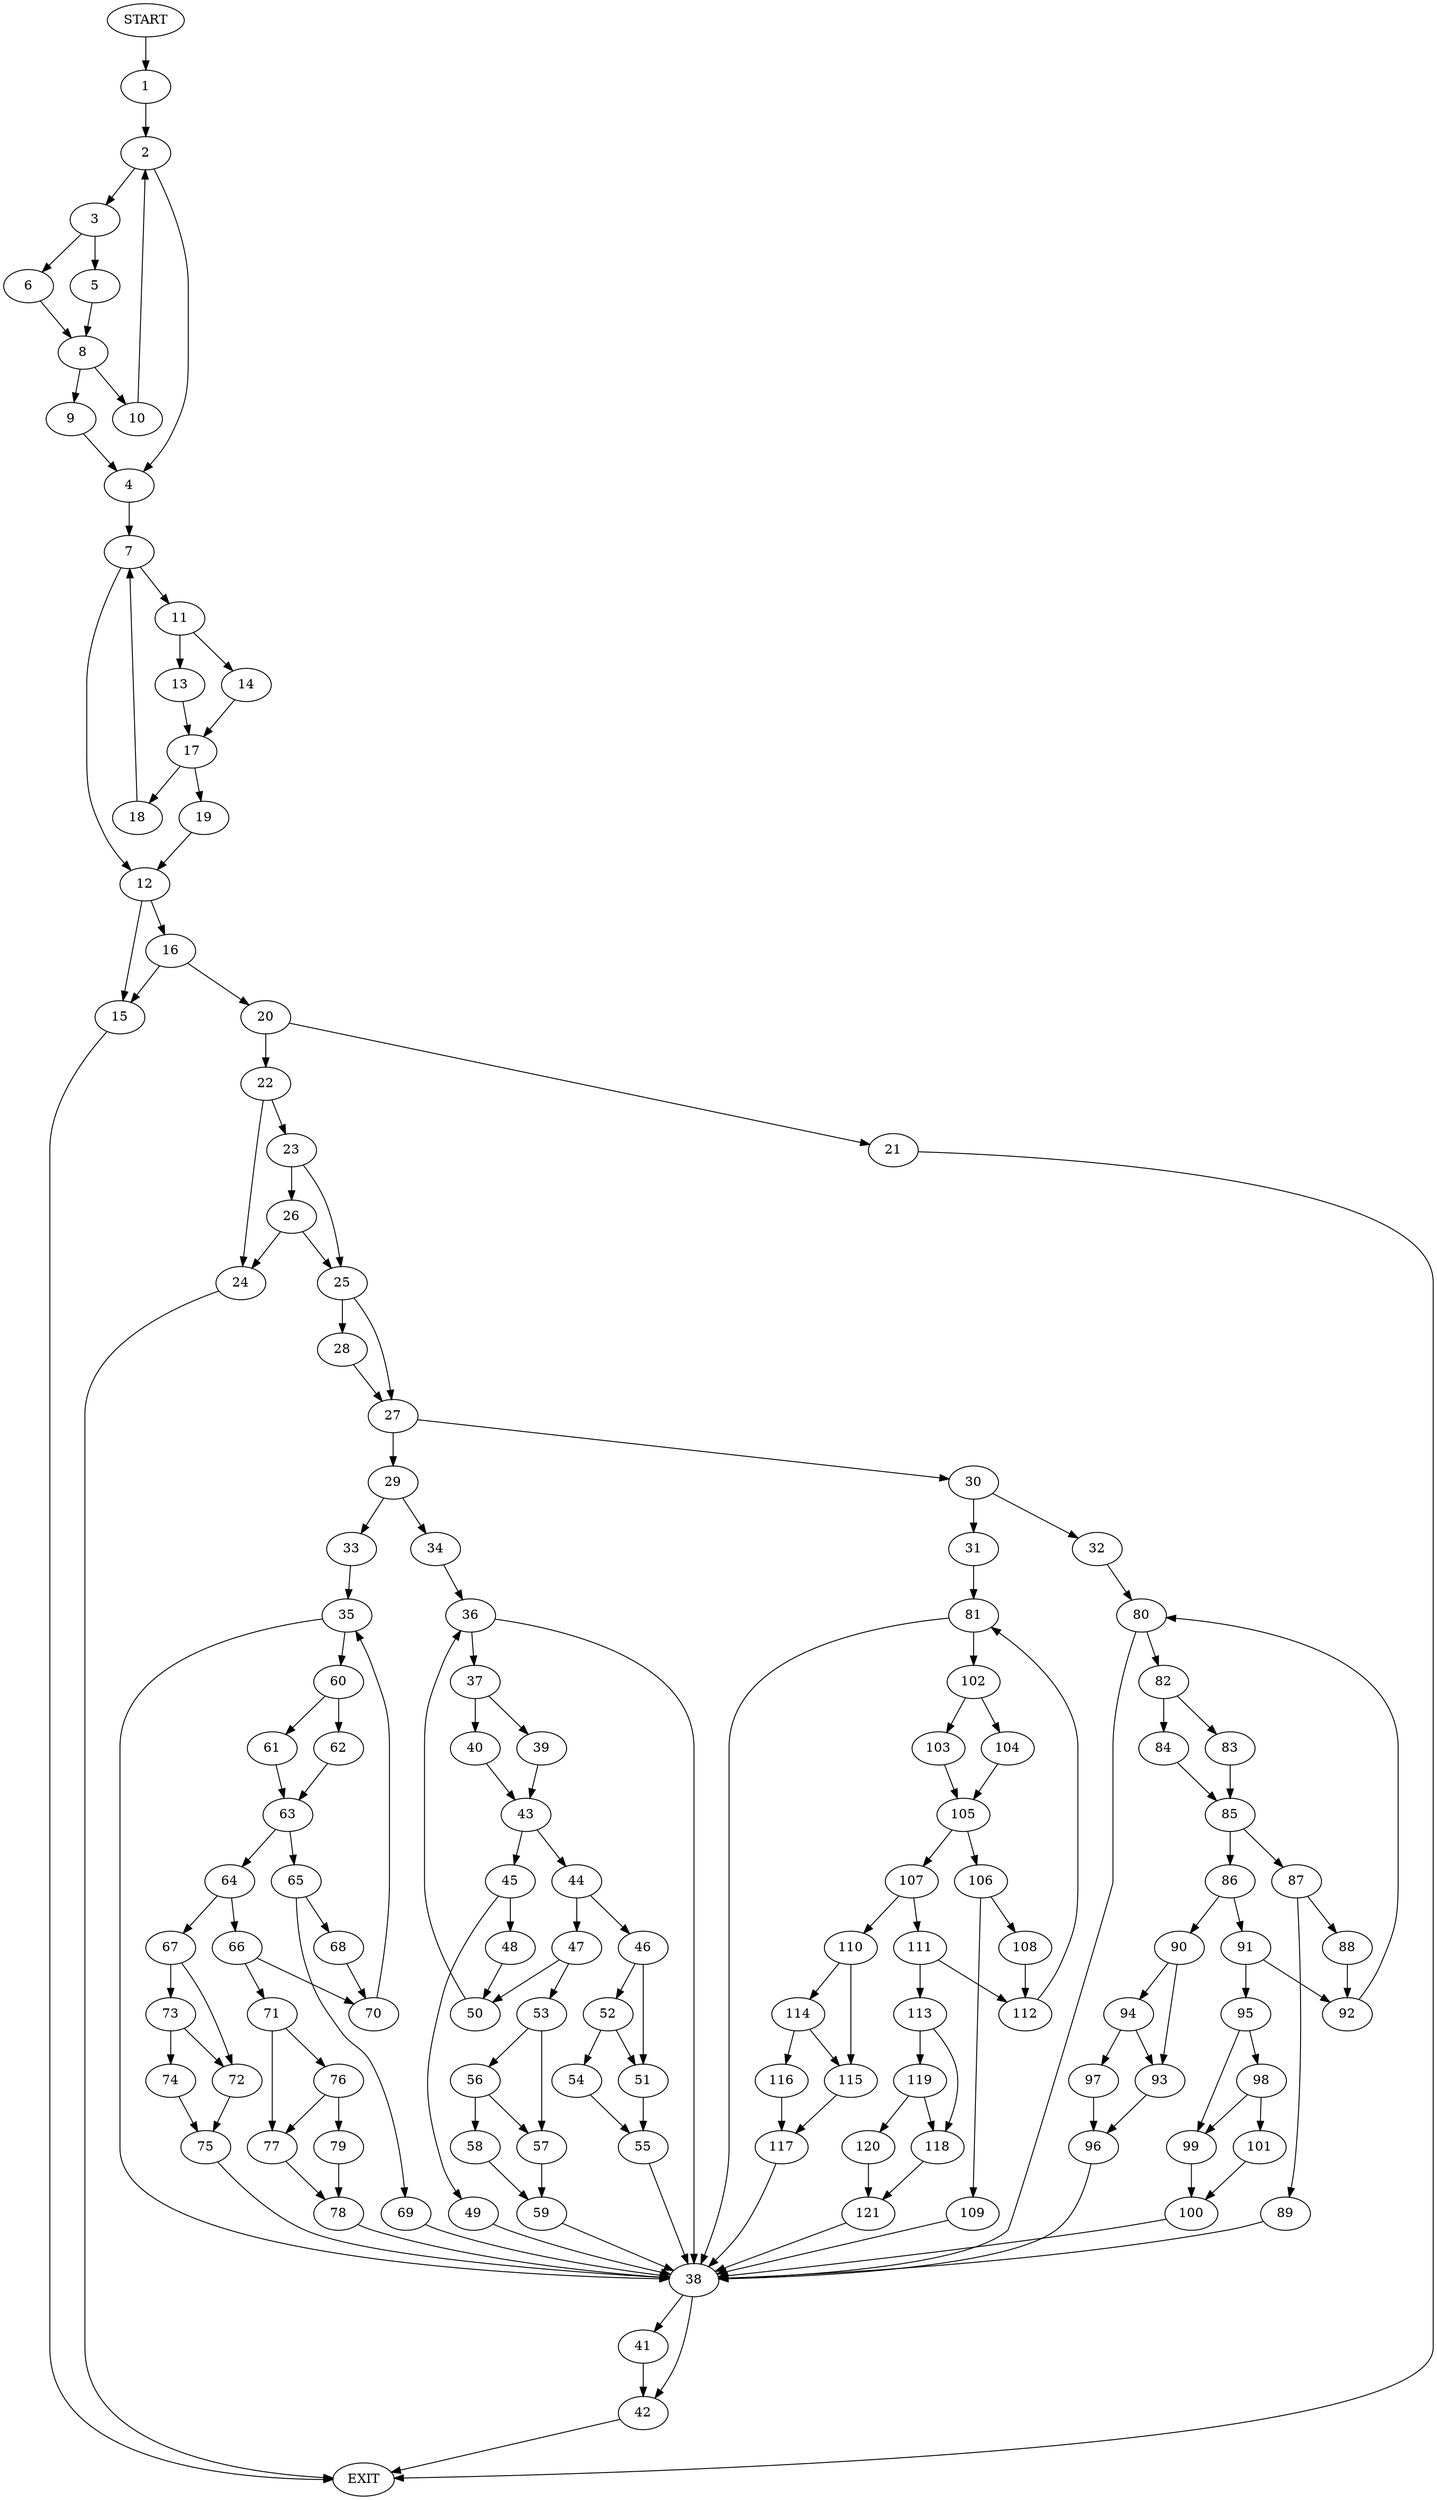 digraph {
0 [label="START"]
122 [label="EXIT"]
0 -> 1
1 -> 2
2 -> 3
2 -> 4
3 -> 5
3 -> 6
4 -> 7
5 -> 8
6 -> 8
8 -> 9
8 -> 10
9 -> 4
10 -> 2
7 -> 11
7 -> 12
11 -> 13
11 -> 14
12 -> 15
12 -> 16
14 -> 17
13 -> 17
17 -> 18
17 -> 19
19 -> 12
18 -> 7
16 -> 15
16 -> 20
15 -> 122
20 -> 21
20 -> 22
22 -> 23
22 -> 24
21 -> 122
23 -> 25
23 -> 26
24 -> 122
25 -> 27
25 -> 28
26 -> 25
26 -> 24
27 -> 29
27 -> 30
28 -> 27
30 -> 31
30 -> 32
29 -> 33
29 -> 34
33 -> 35
34 -> 36
36 -> 37
36 -> 38
37 -> 39
37 -> 40
38 -> 41
38 -> 42
40 -> 43
39 -> 43
43 -> 44
43 -> 45
44 -> 46
44 -> 47
45 -> 48
45 -> 49
49 -> 38
48 -> 50
50 -> 36
46 -> 51
46 -> 52
47 -> 53
47 -> 50
52 -> 51
52 -> 54
51 -> 55
54 -> 55
55 -> 38
53 -> 56
53 -> 57
56 -> 58
56 -> 57
57 -> 59
58 -> 59
59 -> 38
35 -> 38
35 -> 60
60 -> 61
60 -> 62
61 -> 63
62 -> 63
63 -> 64
63 -> 65
64 -> 66
64 -> 67
65 -> 68
65 -> 69
68 -> 70
69 -> 38
70 -> 35
66 -> 71
66 -> 70
67 -> 72
67 -> 73
73 -> 72
73 -> 74
72 -> 75
74 -> 75
75 -> 38
71 -> 76
71 -> 77
77 -> 78
76 -> 77
76 -> 79
79 -> 78
78 -> 38
32 -> 80
31 -> 81
80 -> 82
80 -> 38
82 -> 83
82 -> 84
83 -> 85
84 -> 85
85 -> 86
85 -> 87
87 -> 88
87 -> 89
86 -> 90
86 -> 91
88 -> 92
89 -> 38
92 -> 80
90 -> 93
90 -> 94
91 -> 92
91 -> 95
93 -> 96
94 -> 97
94 -> 93
97 -> 96
96 -> 38
95 -> 98
95 -> 99
99 -> 100
98 -> 101
98 -> 99
101 -> 100
100 -> 38
81 -> 38
81 -> 102
102 -> 103
102 -> 104
103 -> 105
104 -> 105
105 -> 106
105 -> 107
106 -> 108
106 -> 109
107 -> 110
107 -> 111
108 -> 112
109 -> 38
112 -> 81
111 -> 113
111 -> 112
110 -> 114
110 -> 115
114 -> 115
114 -> 116
115 -> 117
116 -> 117
117 -> 38
113 -> 118
113 -> 119
119 -> 118
119 -> 120
118 -> 121
120 -> 121
121 -> 38
42 -> 122
41 -> 42
}
